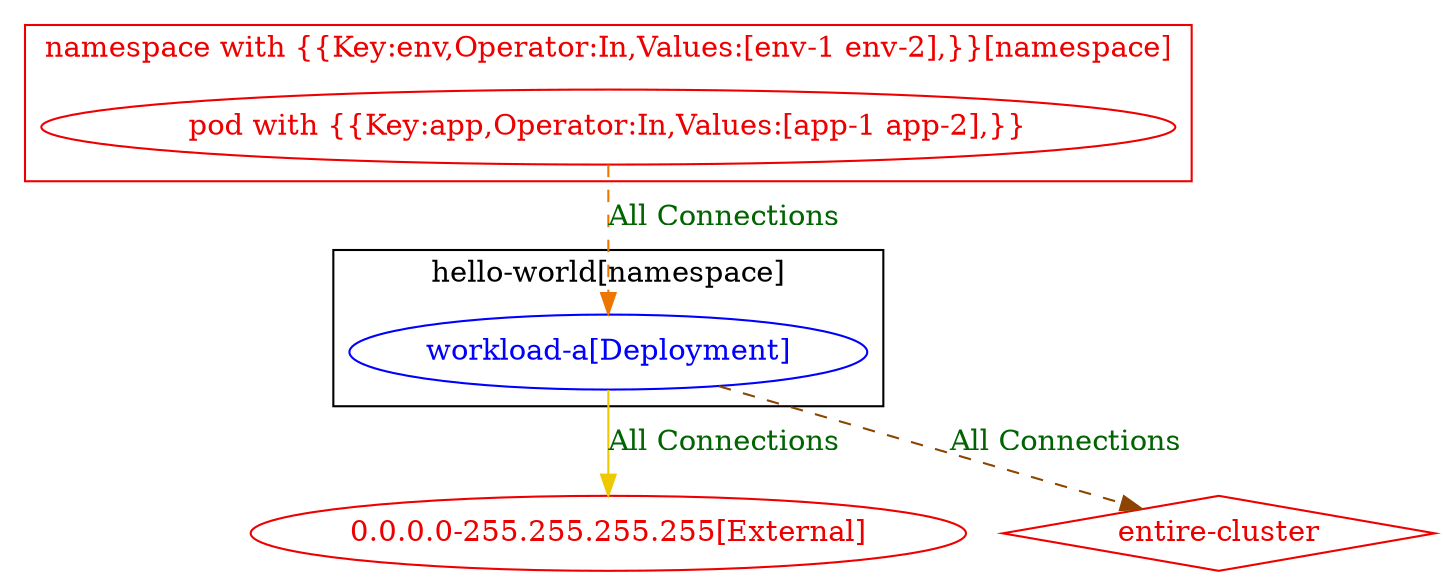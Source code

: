 digraph {
	subgraph "cluster_hello_world[namespace]" {
		color="black"
		fontcolor="black"
		"hello-world/workload-a[Deployment]" [label="workload-a[Deployment]" color="blue" fontcolor="blue"]
		label="hello-world[namespace]"
	}
	subgraph "cluster_namespace with {{Key:env,Operator:In,Values:[env_1 env_2],}}[namespace]" {
		color="red2"
		fontcolor="red2"
		"pod with {{Key:app,Operator:In,Values:[app-1 app-2],}}_in_namespace with {{Key:env,Operator:In,Values:[env-1 env-2],}}" [label="pod with {{Key:app,Operator:In,Values:[app-1 app-2],}}" color="red2" fontcolor="red2"]
		label="namespace with {{Key:env,Operator:In,Values:[env-1 env-2],}}[namespace]"
	}
	"0.0.0.0-255.255.255.255[External]" [label="0.0.0.0-255.255.255.255[External]" color="red2" fontcolor="red2"]
	"entire-cluster" [label="entire-cluster" color="red2" fontcolor="red2" shape=diamond]
	"hello-world/workload-a[Deployment]" -> "0.0.0.0-255.255.255.255[External]" [label="All Connections" color="gold2" fontcolor="darkgreen" weight=1]
	"hello-world/workload-a[Deployment]" -> "entire-cluster" [label="All Connections" color="darkorange4" fontcolor="darkgreen" weight=0.5 style=dashed]
	"pod with {{Key:app,Operator:In,Values:[app-1 app-2],}}_in_namespace with {{Key:env,Operator:In,Values:[env-1 env-2],}}" -> "hello-world/workload-a[Deployment]" [label="All Connections" color="darkorange2" fontcolor="darkgreen" weight=1 style=dashed]
}